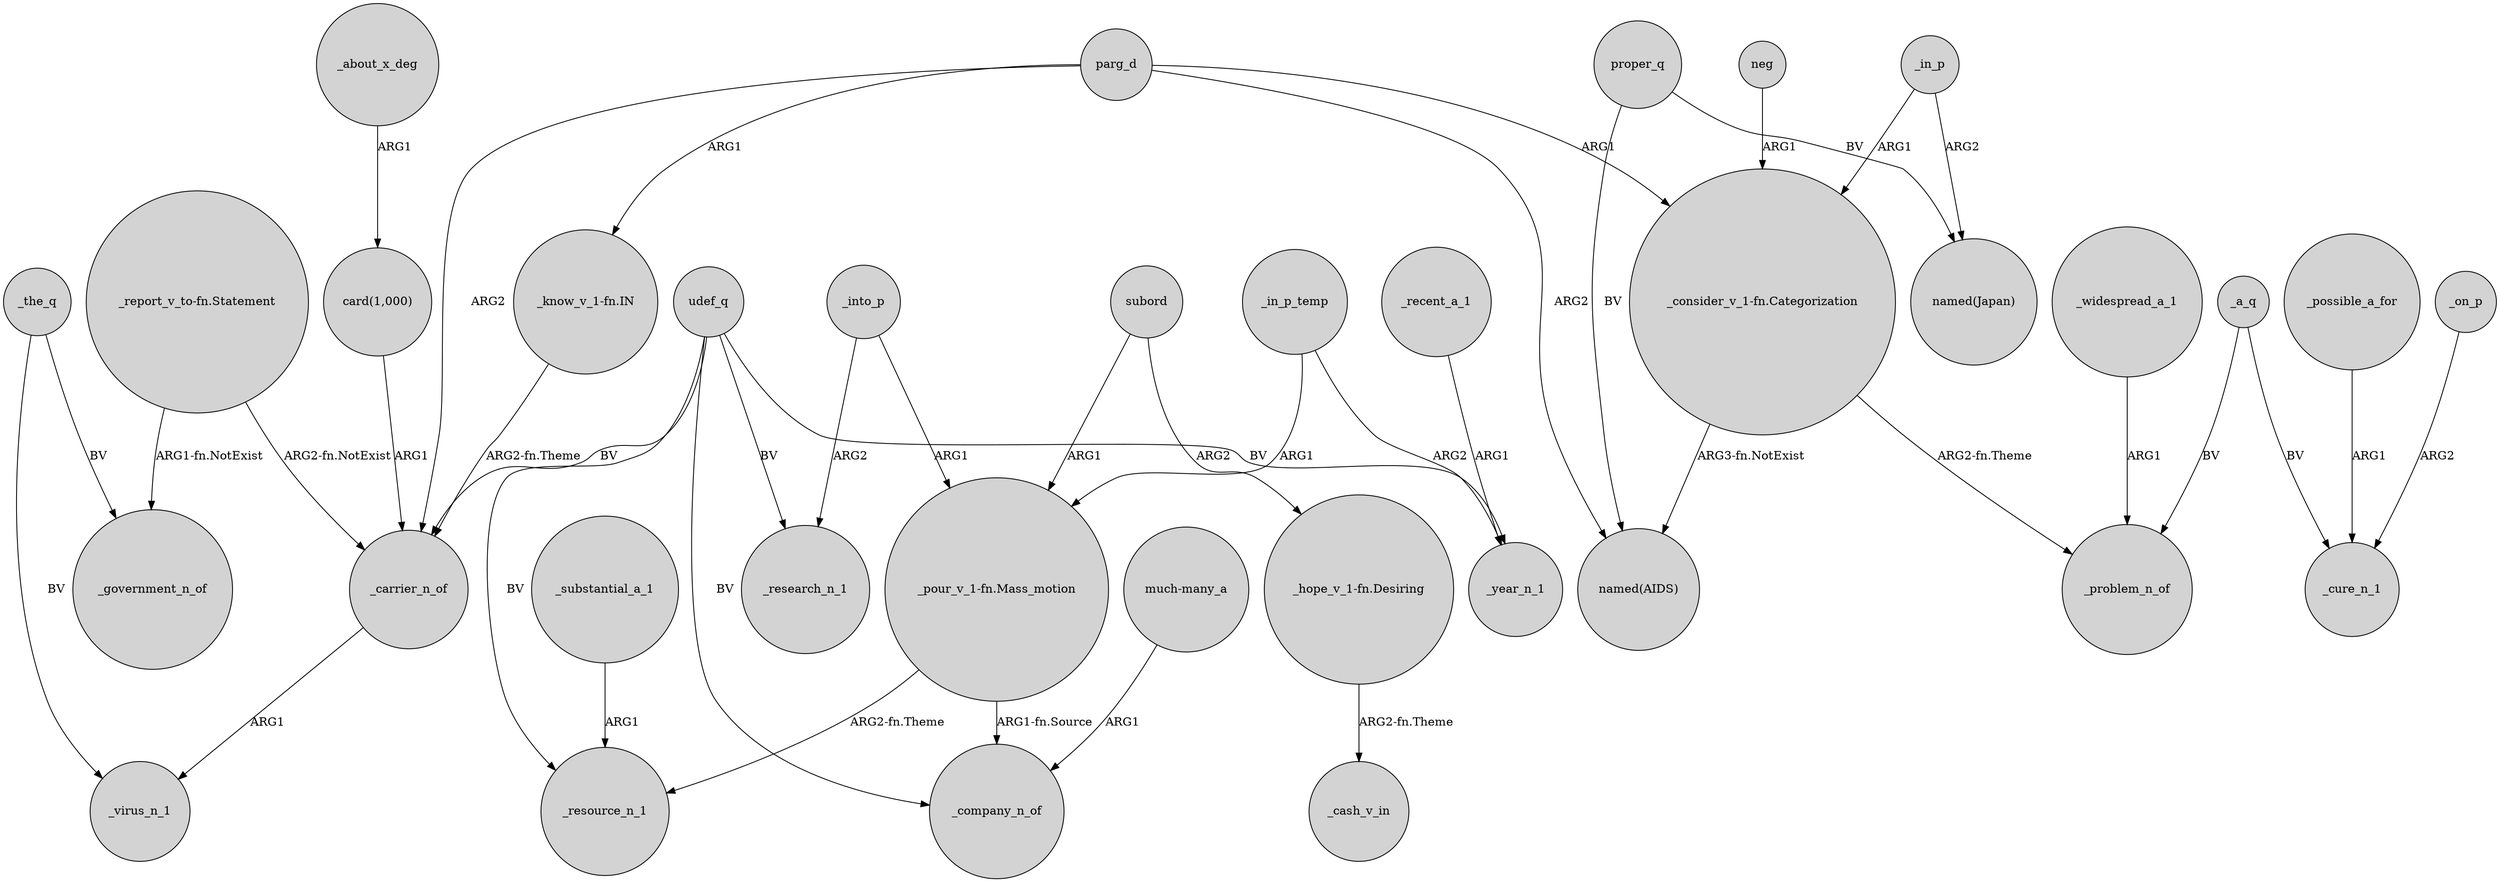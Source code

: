 digraph {
	node [shape=circle style=filled]
	parg_d -> "_know_v_1-fn.IN" [label=ARG1]
	_possible_a_for -> _cure_n_1 [label=ARG1]
	proper_q -> "named(AIDS)" [label=BV]
	neg -> "_consider_v_1-fn.Categorization" [label=ARG1]
	_carrier_n_of -> _virus_n_1 [label=ARG1]
	"_know_v_1-fn.IN" -> _carrier_n_of [label="ARG2-fn.Theme"]
	udef_q -> _research_n_1 [label=BV]
	parg_d -> "_consider_v_1-fn.Categorization" [label=ARG1]
	"_pour_v_1-fn.Mass_motion" -> _resource_n_1 [label="ARG2-fn.Theme"]
	proper_q -> "named(Japan)" [label=BV]
	"_report_v_to-fn.Statement" -> _carrier_n_of [label="ARG2-fn.NotExist"]
	"card(1,000)" -> _carrier_n_of [label=ARG1]
	"_report_v_to-fn.Statement" -> _government_n_of [label="ARG1-fn.NotExist"]
	subord -> "_hope_v_1-fn.Desiring" [label=ARG2]
	"_hope_v_1-fn.Desiring" -> _cash_v_in [label="ARG2-fn.Theme"]
	_in_p_temp -> _year_n_1 [label=ARG2]
	"much-many_a" -> _company_n_of [label=ARG1]
	_widespread_a_1 -> _problem_n_of [label=ARG1]
	subord -> "_pour_v_1-fn.Mass_motion" [label=ARG1]
	udef_q -> _resource_n_1 [label=BV]
	_a_q -> _cure_n_1 [label=BV]
	"_pour_v_1-fn.Mass_motion" -> _company_n_of [label="ARG1-fn.Source"]
	_into_p -> _research_n_1 [label=ARG2]
	_recent_a_1 -> _year_n_1 [label=ARG1]
	_on_p -> _cure_n_1 [label=ARG2]
	parg_d -> "named(AIDS)" [label=ARG2]
	_the_q -> _government_n_of [label=BV]
	_about_x_deg -> "card(1,000)" [label=ARG1]
	_in_p_temp -> "_pour_v_1-fn.Mass_motion" [label=ARG1]
	udef_q -> _carrier_n_of [label=BV]
	udef_q -> _year_n_1 [label=BV]
	_substantial_a_1 -> _resource_n_1 [label=ARG1]
	_in_p -> "_consider_v_1-fn.Categorization" [label=ARG1]
	udef_q -> _company_n_of [label=BV]
	parg_d -> _carrier_n_of [label=ARG2]
	_in_p -> "named(Japan)" [label=ARG2]
	"_consider_v_1-fn.Categorization" -> "named(AIDS)" [label="ARG3-fn.NotExist"]
	"_consider_v_1-fn.Categorization" -> _problem_n_of [label="ARG2-fn.Theme"]
	_into_p -> "_pour_v_1-fn.Mass_motion" [label=ARG1]
	_the_q -> _virus_n_1 [label=BV]
	_a_q -> _problem_n_of [label=BV]
}
